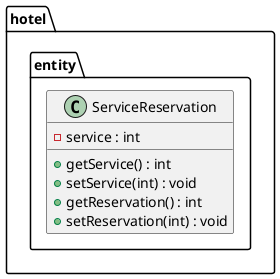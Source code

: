 @startuml

class hotel.entity.ServiceReservation {
    - service : int
    + getService() : int
    + setService(int) : void
    + getReservation() : int
    + setReservation(int) : void
}

@enduml